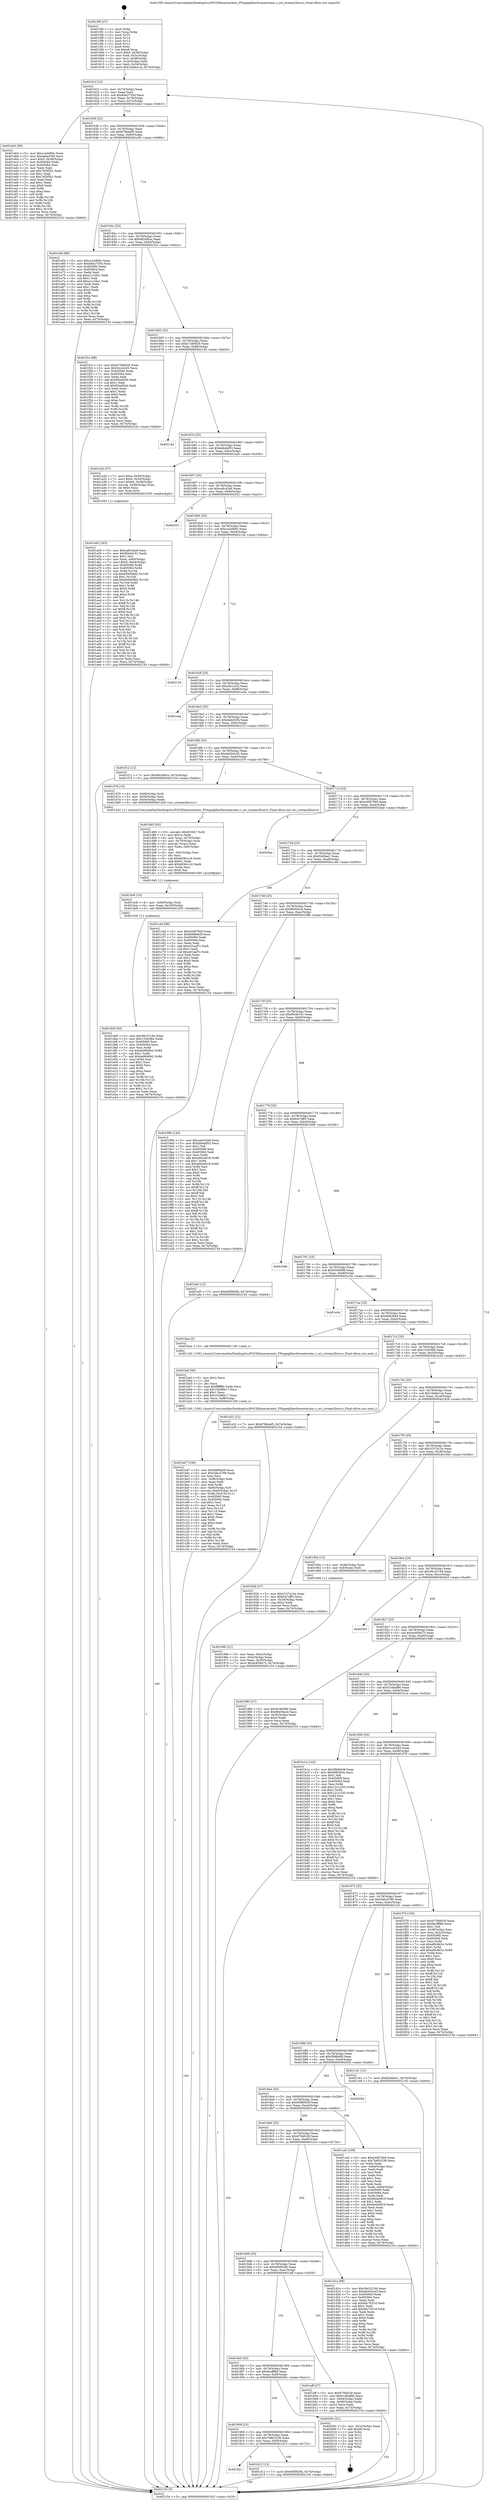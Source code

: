 digraph "0x4015f0" {
  label = "0x4015f0 (/mnt/c/Users/mathe/Desktop/tcc/POCII/binaries/extr_FFmpeglibavformatavienc.c_avi_stream2fourcc_Final-ollvm.out::main(0))"
  labelloc = "t"
  node[shape=record]

  Entry [label="",width=0.3,height=0.3,shape=circle,fillcolor=black,style=filled]
  "0x40161f" [label="{
     0x40161f [23]\l
     | [instrs]\l
     &nbsp;&nbsp;0x40161f \<+3\>: mov -0x74(%rbp),%eax\l
     &nbsp;&nbsp;0x401622 \<+2\>: mov %eax,%ecx\l
     &nbsp;&nbsp;0x401624 \<+6\>: sub $0x84e27550,%ecx\l
     &nbsp;&nbsp;0x40162a \<+3\>: mov %eax,-0x78(%rbp)\l
     &nbsp;&nbsp;0x40162d \<+3\>: mov %ecx,-0x7c(%rbp)\l
     &nbsp;&nbsp;0x401630 \<+6\>: je 0000000000401eb3 \<main+0x8c3\>\l
  }"]
  "0x401eb3" [label="{
     0x401eb3 [95]\l
     | [instrs]\l
     &nbsp;&nbsp;0x401eb3 \<+5\>: mov $0xcca3d69c,%eax\l
     &nbsp;&nbsp;0x401eb8 \<+5\>: mov $0xdada53f4,%ecx\l
     &nbsp;&nbsp;0x401ebd \<+7\>: movl $0x0,-0x38(%rbp)\l
     &nbsp;&nbsp;0x401ec4 \<+7\>: mov 0x405060,%edx\l
     &nbsp;&nbsp;0x401ecb \<+7\>: mov 0x405064,%esi\l
     &nbsp;&nbsp;0x401ed2 \<+2\>: mov %edx,%edi\l
     &nbsp;&nbsp;0x401ed4 \<+6\>: add $0x7ef3f5b1,%edi\l
     &nbsp;&nbsp;0x401eda \<+3\>: sub $0x1,%edi\l
     &nbsp;&nbsp;0x401edd \<+6\>: sub $0x7ef3f5b1,%edi\l
     &nbsp;&nbsp;0x401ee3 \<+3\>: imul %edi,%edx\l
     &nbsp;&nbsp;0x401ee6 \<+3\>: and $0x1,%edx\l
     &nbsp;&nbsp;0x401ee9 \<+3\>: cmp $0x0,%edx\l
     &nbsp;&nbsp;0x401eec \<+4\>: sete %r8b\l
     &nbsp;&nbsp;0x401ef0 \<+3\>: cmp $0xa,%esi\l
     &nbsp;&nbsp;0x401ef3 \<+4\>: setl %r9b\l
     &nbsp;&nbsp;0x401ef7 \<+3\>: mov %r8b,%r10b\l
     &nbsp;&nbsp;0x401efa \<+3\>: and %r9b,%r10b\l
     &nbsp;&nbsp;0x401efd \<+3\>: xor %r9b,%r8b\l
     &nbsp;&nbsp;0x401f00 \<+3\>: or %r8b,%r10b\l
     &nbsp;&nbsp;0x401f03 \<+4\>: test $0x1,%r10b\l
     &nbsp;&nbsp;0x401f07 \<+3\>: cmovne %ecx,%eax\l
     &nbsp;&nbsp;0x401f0a \<+3\>: mov %eax,-0x74(%rbp)\l
     &nbsp;&nbsp;0x401f0d \<+5\>: jmp 0000000000402154 \<main+0xb64\>\l
  }"]
  "0x401636" [label="{
     0x401636 [22]\l
     | [instrs]\l
     &nbsp;&nbsp;0x401636 \<+5\>: jmp 000000000040163b \<main+0x4b\>\l
     &nbsp;&nbsp;0x40163b \<+3\>: mov -0x78(%rbp),%eax\l
     &nbsp;&nbsp;0x40163e \<+5\>: sub $0x878bbef5,%eax\l
     &nbsp;&nbsp;0x401643 \<+3\>: mov %eax,-0x80(%rbp)\l
     &nbsp;&nbsp;0x401646 \<+6\>: je 0000000000401e5b \<main+0x86b\>\l
  }"]
  Exit [label="",width=0.3,height=0.3,shape=circle,fillcolor=black,style=filled,peripheries=2]
  "0x401e5b" [label="{
     0x401e5b [88]\l
     | [instrs]\l
     &nbsp;&nbsp;0x401e5b \<+5\>: mov $0xcca3d69c,%eax\l
     &nbsp;&nbsp;0x401e60 \<+5\>: mov $0x84e27550,%ecx\l
     &nbsp;&nbsp;0x401e65 \<+7\>: mov 0x405060,%edx\l
     &nbsp;&nbsp;0x401e6c \<+7\>: mov 0x405064,%esi\l
     &nbsp;&nbsp;0x401e73 \<+2\>: mov %edx,%edi\l
     &nbsp;&nbsp;0x401e75 \<+6\>: sub $0xa1cc2fa1,%edi\l
     &nbsp;&nbsp;0x401e7b \<+3\>: sub $0x1,%edi\l
     &nbsp;&nbsp;0x401e7e \<+6\>: add $0xa1cc2fa1,%edi\l
     &nbsp;&nbsp;0x401e84 \<+3\>: imul %edi,%edx\l
     &nbsp;&nbsp;0x401e87 \<+3\>: and $0x1,%edx\l
     &nbsp;&nbsp;0x401e8a \<+3\>: cmp $0x0,%edx\l
     &nbsp;&nbsp;0x401e8d \<+4\>: sete %r8b\l
     &nbsp;&nbsp;0x401e91 \<+3\>: cmp $0xa,%esi\l
     &nbsp;&nbsp;0x401e94 \<+4\>: setl %r9b\l
     &nbsp;&nbsp;0x401e98 \<+3\>: mov %r8b,%r10b\l
     &nbsp;&nbsp;0x401e9b \<+3\>: and %r9b,%r10b\l
     &nbsp;&nbsp;0x401e9e \<+3\>: xor %r9b,%r8b\l
     &nbsp;&nbsp;0x401ea1 \<+3\>: or %r8b,%r10b\l
     &nbsp;&nbsp;0x401ea4 \<+4\>: test $0x1,%r10b\l
     &nbsp;&nbsp;0x401ea8 \<+3\>: cmovne %ecx,%eax\l
     &nbsp;&nbsp;0x401eab \<+3\>: mov %eax,-0x74(%rbp)\l
     &nbsp;&nbsp;0x401eae \<+5\>: jmp 0000000000402154 \<main+0xb64\>\l
  }"]
  "0x40164c" [label="{
     0x40164c [25]\l
     | [instrs]\l
     &nbsp;&nbsp;0x40164c \<+5\>: jmp 0000000000401651 \<main+0x61\>\l
     &nbsp;&nbsp;0x401651 \<+3\>: mov -0x78(%rbp),%eax\l
     &nbsp;&nbsp;0x401654 \<+5\>: sub $0x9824f8ca,%eax\l
     &nbsp;&nbsp;0x401659 \<+6\>: mov %eax,-0x84(%rbp)\l
     &nbsp;&nbsp;0x40165f \<+6\>: je 0000000000401f1e \<main+0x92e\>\l
  }"]
  "0x401dd5" [label="{
     0x401dd5 [93]\l
     | [instrs]\l
     &nbsp;&nbsp;0x401dd5 \<+5\>: mov $0x36c32194,%eax\l
     &nbsp;&nbsp;0x401dda \<+5\>: mov $0x1320cf6d,%edx\l
     &nbsp;&nbsp;0x401ddf \<+7\>: mov 0x405060,%esi\l
     &nbsp;&nbsp;0x401de6 \<+7\>: mov 0x405064,%ecx\l
     &nbsp;&nbsp;0x401ded \<+3\>: mov %esi,%r8d\l
     &nbsp;&nbsp;0x401df0 \<+7\>: sub $0xbe9046b2,%r8d\l
     &nbsp;&nbsp;0x401df7 \<+4\>: sub $0x1,%r8d\l
     &nbsp;&nbsp;0x401dfb \<+7\>: add $0xbe9046b2,%r8d\l
     &nbsp;&nbsp;0x401e02 \<+4\>: imul %r8d,%esi\l
     &nbsp;&nbsp;0x401e06 \<+3\>: and $0x1,%esi\l
     &nbsp;&nbsp;0x401e09 \<+3\>: cmp $0x0,%esi\l
     &nbsp;&nbsp;0x401e0c \<+4\>: sete %r9b\l
     &nbsp;&nbsp;0x401e10 \<+3\>: cmp $0xa,%ecx\l
     &nbsp;&nbsp;0x401e13 \<+4\>: setl %r10b\l
     &nbsp;&nbsp;0x401e17 \<+3\>: mov %r9b,%r11b\l
     &nbsp;&nbsp;0x401e1a \<+3\>: and %r10b,%r11b\l
     &nbsp;&nbsp;0x401e1d \<+3\>: xor %r10b,%r9b\l
     &nbsp;&nbsp;0x401e20 \<+3\>: or %r9b,%r11b\l
     &nbsp;&nbsp;0x401e23 \<+4\>: test $0x1,%r11b\l
     &nbsp;&nbsp;0x401e27 \<+3\>: cmovne %edx,%eax\l
     &nbsp;&nbsp;0x401e2a \<+3\>: mov %eax,-0x74(%rbp)\l
     &nbsp;&nbsp;0x401e2d \<+5\>: jmp 0000000000402154 \<main+0xb64\>\l
  }"]
  "0x401f1e" [label="{
     0x401f1e [88]\l
     | [instrs]\l
     &nbsp;&nbsp;0x401f1e \<+5\>: mov $0xb7266629,%eax\l
     &nbsp;&nbsp;0x401f23 \<+5\>: mov $0x5cccb2d3,%ecx\l
     &nbsp;&nbsp;0x401f28 \<+7\>: mov 0x405060,%edx\l
     &nbsp;&nbsp;0x401f2f \<+7\>: mov 0x405064,%esi\l
     &nbsp;&nbsp;0x401f36 \<+2\>: mov %edx,%edi\l
     &nbsp;&nbsp;0x401f38 \<+6\>: add $0x85aaf344,%edi\l
     &nbsp;&nbsp;0x401f3e \<+3\>: sub $0x1,%edi\l
     &nbsp;&nbsp;0x401f41 \<+6\>: sub $0x85aaf344,%edi\l
     &nbsp;&nbsp;0x401f47 \<+3\>: imul %edi,%edx\l
     &nbsp;&nbsp;0x401f4a \<+3\>: and $0x1,%edx\l
     &nbsp;&nbsp;0x401f4d \<+3\>: cmp $0x0,%edx\l
     &nbsp;&nbsp;0x401f50 \<+4\>: sete %r8b\l
     &nbsp;&nbsp;0x401f54 \<+3\>: cmp $0xa,%esi\l
     &nbsp;&nbsp;0x401f57 \<+4\>: setl %r9b\l
     &nbsp;&nbsp;0x401f5b \<+3\>: mov %r8b,%r10b\l
     &nbsp;&nbsp;0x401f5e \<+3\>: and %r9b,%r10b\l
     &nbsp;&nbsp;0x401f61 \<+3\>: xor %r9b,%r8b\l
     &nbsp;&nbsp;0x401f64 \<+3\>: or %r8b,%r10b\l
     &nbsp;&nbsp;0x401f67 \<+4\>: test $0x1,%r10b\l
     &nbsp;&nbsp;0x401f6b \<+3\>: cmovne %ecx,%eax\l
     &nbsp;&nbsp;0x401f6e \<+3\>: mov %eax,-0x74(%rbp)\l
     &nbsp;&nbsp;0x401f71 \<+5\>: jmp 0000000000402154 \<main+0xb64\>\l
  }"]
  "0x401665" [label="{
     0x401665 [25]\l
     | [instrs]\l
     &nbsp;&nbsp;0x401665 \<+5\>: jmp 000000000040166a \<main+0x7a\>\l
     &nbsp;&nbsp;0x40166a \<+3\>: mov -0x78(%rbp),%eax\l
     &nbsp;&nbsp;0x40166d \<+5\>: sub $0xb7266629,%eax\l
     &nbsp;&nbsp;0x401672 \<+6\>: mov %eax,-0x88(%rbp)\l
     &nbsp;&nbsp;0x401678 \<+6\>: je 000000000040214d \<main+0xb5d\>\l
  }"]
  "0x401dc6" [label="{
     0x401dc6 [15]\l
     | [instrs]\l
     &nbsp;&nbsp;0x401dc6 \<+4\>: mov -0x60(%rbp),%rdi\l
     &nbsp;&nbsp;0x401dca \<+6\>: mov %eax,-0x100(%rbp)\l
     &nbsp;&nbsp;0x401dd0 \<+5\>: call 0000000000401030 \<free@plt\>\l
     | [calls]\l
     &nbsp;&nbsp;0x401030 \{1\} (unknown)\l
  }"]
  "0x40214d" [label="{
     0x40214d\l
  }", style=dashed]
  "0x40167e" [label="{
     0x40167e [25]\l
     | [instrs]\l
     &nbsp;&nbsp;0x40167e \<+5\>: jmp 0000000000401683 \<main+0x93\>\l
     &nbsp;&nbsp;0x401683 \<+3\>: mov -0x78(%rbp),%eax\l
     &nbsp;&nbsp;0x401686 \<+5\>: sub $0xbbbdaf53,%eax\l
     &nbsp;&nbsp;0x40168b \<+6\>: mov %eax,-0x8c(%rbp)\l
     &nbsp;&nbsp;0x401691 \<+6\>: je 0000000000401a2b \<main+0x43b\>\l
  }"]
  "0x401d85" [label="{
     0x401d85 [65]\l
     | [instrs]\l
     &nbsp;&nbsp;0x401d85 \<+10\>: movabs $0x4030b7,%rdi\l
     &nbsp;&nbsp;0x401d8f \<+5\>: mov $0x1a,%edx\l
     &nbsp;&nbsp;0x401d94 \<+4\>: mov %rax,-0x70(%rbp)\l
     &nbsp;&nbsp;0x401d98 \<+4\>: mov -0x70(%rbp),%rax\l
     &nbsp;&nbsp;0x401d9c \<+3\>: movsbl (%rax),%eax\l
     &nbsp;&nbsp;0x401d9f \<+6\>: mov %edx,-0xfc(%rbp)\l
     &nbsp;&nbsp;0x401da5 \<+1\>: cltd\l
     &nbsp;&nbsp;0x401da6 \<+6\>: mov -0xfc(%rbp),%esi\l
     &nbsp;&nbsp;0x401dac \<+2\>: idiv %esi\l
     &nbsp;&nbsp;0x401dae \<+6\>: sub $0xb636c1c0,%edx\l
     &nbsp;&nbsp;0x401db4 \<+3\>: add $0x61,%edx\l
     &nbsp;&nbsp;0x401db7 \<+6\>: add $0xb636c1c0,%edx\l
     &nbsp;&nbsp;0x401dbd \<+2\>: mov %edx,%esi\l
     &nbsp;&nbsp;0x401dbf \<+2\>: mov $0x0,%al\l
     &nbsp;&nbsp;0x401dc1 \<+5\>: call 0000000000401040 \<printf@plt\>\l
     | [calls]\l
     &nbsp;&nbsp;0x401040 \{1\} (unknown)\l
  }"]
  "0x401a2b" [label="{
     0x401a2b [37]\l
     | [instrs]\l
     &nbsp;&nbsp;0x401a2b \<+7\>: movl $0xa,-0x50(%rbp)\l
     &nbsp;&nbsp;0x401a32 \<+7\>: movl $0x0,-0x54(%rbp)\l
     &nbsp;&nbsp;0x401a39 \<+7\>: movl $0x64,-0x58(%rbp)\l
     &nbsp;&nbsp;0x401a40 \<+4\>: movslq -0x58(%rbp),%rax\l
     &nbsp;&nbsp;0x401a44 \<+4\>: shl $0x0,%rax\l
     &nbsp;&nbsp;0x401a48 \<+3\>: mov %rax,%rdi\l
     &nbsp;&nbsp;0x401a4b \<+5\>: call 0000000000401050 \<malloc@plt\>\l
     | [calls]\l
     &nbsp;&nbsp;0x401050 \{1\} (unknown)\l
  }"]
  "0x401697" [label="{
     0x401697 [25]\l
     | [instrs]\l
     &nbsp;&nbsp;0x401697 \<+5\>: jmp 000000000040169c \<main+0xac\>\l
     &nbsp;&nbsp;0x40169c \<+3\>: mov -0x78(%rbp),%eax\l
     &nbsp;&nbsp;0x40169f \<+5\>: sub $0xca9c42e6,%eax\l
     &nbsp;&nbsp;0x4016a4 \<+6\>: mov %eax,-0x90(%rbp)\l
     &nbsp;&nbsp;0x4016aa \<+6\>: je 0000000000402021 \<main+0xa31\>\l
  }"]
  "0x401921" [label="{
     0x401921\l
  }", style=dashed]
  "0x402021" [label="{
     0x402021\l
  }", style=dashed]
  "0x4016b0" [label="{
     0x4016b0 [25]\l
     | [instrs]\l
     &nbsp;&nbsp;0x4016b0 \<+5\>: jmp 00000000004016b5 \<main+0xc5\>\l
     &nbsp;&nbsp;0x4016b5 \<+3\>: mov -0x78(%rbp),%eax\l
     &nbsp;&nbsp;0x4016b8 \<+5\>: sub $0xcca3d69c,%eax\l
     &nbsp;&nbsp;0x4016bd \<+6\>: mov %eax,-0x94(%rbp)\l
     &nbsp;&nbsp;0x4016c3 \<+6\>: je 000000000040213a \<main+0xb4a\>\l
  }"]
  "0x401d12" [label="{
     0x401d12 [12]\l
     | [instrs]\l
     &nbsp;&nbsp;0x401d12 \<+7\>: movl $0x6d5f928b,-0x74(%rbp)\l
     &nbsp;&nbsp;0x401d19 \<+5\>: jmp 0000000000402154 \<main+0xb64\>\l
  }"]
  "0x40213a" [label="{
     0x40213a\l
  }", style=dashed]
  "0x4016c9" [label="{
     0x4016c9 [25]\l
     | [instrs]\l
     &nbsp;&nbsp;0x4016c9 \<+5\>: jmp 00000000004016ce \<main+0xde\>\l
     &nbsp;&nbsp;0x4016ce \<+3\>: mov -0x78(%rbp),%eax\l
     &nbsp;&nbsp;0x4016d1 \<+5\>: sub $0xcf41ce32,%eax\l
     &nbsp;&nbsp;0x4016d6 \<+6\>: mov %eax,-0x98(%rbp)\l
     &nbsp;&nbsp;0x4016dc \<+6\>: je 0000000000401e4a \<main+0x85a\>\l
  }"]
  "0x401908" [label="{
     0x401908 [25]\l
     | [instrs]\l
     &nbsp;&nbsp;0x401908 \<+5\>: jmp 000000000040190d \<main+0x31d\>\l
     &nbsp;&nbsp;0x40190d \<+3\>: mov -0x78(%rbp),%eax\l
     &nbsp;&nbsp;0x401910 \<+5\>: sub $0x7b803236,%eax\l
     &nbsp;&nbsp;0x401915 \<+6\>: mov %eax,-0xf4(%rbp)\l
     &nbsp;&nbsp;0x40191b \<+6\>: je 0000000000401d12 \<main+0x722\>\l
  }"]
  "0x401e4a" [label="{
     0x401e4a\l
  }", style=dashed]
  "0x4016e2" [label="{
     0x4016e2 [25]\l
     | [instrs]\l
     &nbsp;&nbsp;0x4016e2 \<+5\>: jmp 00000000004016e7 \<main+0xf7\>\l
     &nbsp;&nbsp;0x4016e7 \<+3\>: mov -0x78(%rbp),%eax\l
     &nbsp;&nbsp;0x4016ea \<+5\>: sub $0xdada53f4,%eax\l
     &nbsp;&nbsp;0x4016ef \<+6\>: mov %eax,-0x9c(%rbp)\l
     &nbsp;&nbsp;0x4016f5 \<+6\>: je 0000000000401f12 \<main+0x922\>\l
  }"]
  "0x40200c" [label="{
     0x40200c [21]\l
     | [instrs]\l
     &nbsp;&nbsp;0x40200c \<+3\>: mov -0x2c(%rbp),%eax\l
     &nbsp;&nbsp;0x40200f \<+7\>: add $0xe8,%rsp\l
     &nbsp;&nbsp;0x402016 \<+1\>: pop %rbx\l
     &nbsp;&nbsp;0x402017 \<+2\>: pop %r12\l
     &nbsp;&nbsp;0x402019 \<+2\>: pop %r13\l
     &nbsp;&nbsp;0x40201b \<+2\>: pop %r14\l
     &nbsp;&nbsp;0x40201d \<+2\>: pop %r15\l
     &nbsp;&nbsp;0x40201f \<+1\>: pop %rbp\l
     &nbsp;&nbsp;0x402020 \<+1\>: ret\l
  }"]
  "0x401f12" [label="{
     0x401f12 [12]\l
     | [instrs]\l
     &nbsp;&nbsp;0x401f12 \<+7\>: movl $0x9824f8ca,-0x74(%rbp)\l
     &nbsp;&nbsp;0x401f19 \<+5\>: jmp 0000000000402154 \<main+0xb64\>\l
  }"]
  "0x4016fb" [label="{
     0x4016fb [25]\l
     | [instrs]\l
     &nbsp;&nbsp;0x4016fb \<+5\>: jmp 0000000000401700 \<main+0x110\>\l
     &nbsp;&nbsp;0x401700 \<+3\>: mov -0x78(%rbp),%eax\l
     &nbsp;&nbsp;0x401703 \<+5\>: sub $0xdd454c45,%eax\l
     &nbsp;&nbsp;0x401708 \<+6\>: mov %eax,-0xa0(%rbp)\l
     &nbsp;&nbsp;0x40170e \<+6\>: je 0000000000401d76 \<main+0x786\>\l
  }"]
  "0x401bd7" [label="{
     0x401bd7 [106]\l
     | [instrs]\l
     &nbsp;&nbsp;0x401bd7 \<+5\>: mov $0x5fb8fa09,%ecx\l
     &nbsp;&nbsp;0x401bdc \<+5\>: mov $0x5ebc4789,%edx\l
     &nbsp;&nbsp;0x401be1 \<+2\>: xor %esi,%esi\l
     &nbsp;&nbsp;0x401be3 \<+6\>: mov -0xf8(%rbp),%edi\l
     &nbsp;&nbsp;0x401be9 \<+3\>: imul %eax,%edi\l
     &nbsp;&nbsp;0x401bec \<+3\>: mov %dil,%r8b\l
     &nbsp;&nbsp;0x401bef \<+4\>: mov -0x60(%rbp),%r9\l
     &nbsp;&nbsp;0x401bf3 \<+4\>: movslq -0x64(%rbp),%r10\l
     &nbsp;&nbsp;0x401bf7 \<+4\>: mov %r8b,(%r9,%r10,1)\l
     &nbsp;&nbsp;0x401bfb \<+7\>: mov 0x405060,%eax\l
     &nbsp;&nbsp;0x401c02 \<+7\>: mov 0x405064,%edi\l
     &nbsp;&nbsp;0x401c09 \<+3\>: sub $0x1,%esi\l
     &nbsp;&nbsp;0x401c0c \<+3\>: mov %eax,%r11d\l
     &nbsp;&nbsp;0x401c0f \<+3\>: add %esi,%r11d\l
     &nbsp;&nbsp;0x401c12 \<+4\>: imul %r11d,%eax\l
     &nbsp;&nbsp;0x401c16 \<+3\>: and $0x1,%eax\l
     &nbsp;&nbsp;0x401c19 \<+3\>: cmp $0x0,%eax\l
     &nbsp;&nbsp;0x401c1c \<+4\>: sete %r8b\l
     &nbsp;&nbsp;0x401c20 \<+3\>: cmp $0xa,%edi\l
     &nbsp;&nbsp;0x401c23 \<+3\>: setl %bl\l
     &nbsp;&nbsp;0x401c26 \<+3\>: mov %r8b,%r14b\l
     &nbsp;&nbsp;0x401c29 \<+3\>: and %bl,%r14b\l
     &nbsp;&nbsp;0x401c2c \<+3\>: xor %bl,%r8b\l
     &nbsp;&nbsp;0x401c2f \<+3\>: or %r8b,%r14b\l
     &nbsp;&nbsp;0x401c32 \<+4\>: test $0x1,%r14b\l
     &nbsp;&nbsp;0x401c36 \<+3\>: cmovne %edx,%ecx\l
     &nbsp;&nbsp;0x401c39 \<+3\>: mov %ecx,-0x74(%rbp)\l
     &nbsp;&nbsp;0x401c3c \<+5\>: jmp 0000000000402154 \<main+0xb64\>\l
  }"]
  "0x401d76" [label="{
     0x401d76 [15]\l
     | [instrs]\l
     &nbsp;&nbsp;0x401d76 \<+4\>: mov -0x60(%rbp),%rdi\l
     &nbsp;&nbsp;0x401d7a \<+3\>: mov -0x50(%rbp),%esi\l
     &nbsp;&nbsp;0x401d7d \<+3\>: mov -0x54(%rbp),%edx\l
     &nbsp;&nbsp;0x401d80 \<+5\>: call 0000000000401420 \<avi_stream2fourcc\>\l
     | [calls]\l
     &nbsp;&nbsp;0x401420 \{1\} (/mnt/c/Users/mathe/Desktop/tcc/POCII/binaries/extr_FFmpeglibavformatavienc.c_avi_stream2fourcc_Final-ollvm.out::avi_stream2fourcc)\l
  }"]
  "0x401714" [label="{
     0x401714 [25]\l
     | [instrs]\l
     &nbsp;&nbsp;0x401714 \<+5\>: jmp 0000000000401719 \<main+0x129\>\l
     &nbsp;&nbsp;0x401719 \<+3\>: mov -0x78(%rbp),%eax\l
     &nbsp;&nbsp;0x40171c \<+5\>: sub $0xe30879e9,%eax\l
     &nbsp;&nbsp;0x401721 \<+6\>: mov %eax,-0xa4(%rbp)\l
     &nbsp;&nbsp;0x401727 \<+6\>: je 00000000004020ae \<main+0xabe\>\l
  }"]
  "0x401baf" [label="{
     0x401baf [40]\l
     | [instrs]\l
     &nbsp;&nbsp;0x401baf \<+5\>: mov $0x2,%ecx\l
     &nbsp;&nbsp;0x401bb4 \<+1\>: cltd\l
     &nbsp;&nbsp;0x401bb5 \<+2\>: idiv %ecx\l
     &nbsp;&nbsp;0x401bb7 \<+6\>: imul $0xfffffffe,%edx,%ecx\l
     &nbsp;&nbsp;0x401bbd \<+6\>: sub $0x16296b17,%ecx\l
     &nbsp;&nbsp;0x401bc3 \<+3\>: add $0x1,%ecx\l
     &nbsp;&nbsp;0x401bc6 \<+6\>: add $0x16296b17,%ecx\l
     &nbsp;&nbsp;0x401bcc \<+6\>: mov %ecx,-0xf8(%rbp)\l
     &nbsp;&nbsp;0x401bd2 \<+5\>: call 0000000000401160 \<next_i\>\l
     | [calls]\l
     &nbsp;&nbsp;0x401160 \{100\} (/mnt/c/Users/mathe/Desktop/tcc/POCII/binaries/extr_FFmpeglibavformatavienc.c_avi_stream2fourcc_Final-ollvm.out::next_i)\l
  }"]
  "0x4020ae" [label="{
     0x4020ae\l
  }", style=dashed]
  "0x40172d" [label="{
     0x40172d [25]\l
     | [instrs]\l
     &nbsp;&nbsp;0x40172d \<+5\>: jmp 0000000000401732 \<main+0x142\>\l
     &nbsp;&nbsp;0x401732 \<+3\>: mov -0x78(%rbp),%eax\l
     &nbsp;&nbsp;0x401735 \<+5\>: sub $0xf246fee1,%eax\l
     &nbsp;&nbsp;0x40173a \<+6\>: mov %eax,-0xa8(%rbp)\l
     &nbsp;&nbsp;0x401740 \<+6\>: je 0000000000401c4d \<main+0x65d\>\l
  }"]
  "0x4018ef" [label="{
     0x4018ef [25]\l
     | [instrs]\l
     &nbsp;&nbsp;0x4018ef \<+5\>: jmp 00000000004018f4 \<main+0x304\>\l
     &nbsp;&nbsp;0x4018f4 \<+3\>: mov -0x78(%rbp),%eax\l
     &nbsp;&nbsp;0x4018f7 \<+5\>: sub $0x6ecfff8d,%eax\l
     &nbsp;&nbsp;0x4018fc \<+6\>: mov %eax,-0xf0(%rbp)\l
     &nbsp;&nbsp;0x401902 \<+6\>: je 000000000040200c \<main+0xa1c\>\l
  }"]
  "0x401c4d" [label="{
     0x401c4d [88]\l
     | [instrs]\l
     &nbsp;&nbsp;0x401c4d \<+5\>: mov $0xe30879e9,%eax\l
     &nbsp;&nbsp;0x401c52 \<+5\>: mov $0x60880b5f,%ecx\l
     &nbsp;&nbsp;0x401c57 \<+7\>: mov 0x405060,%edx\l
     &nbsp;&nbsp;0x401c5e \<+7\>: mov 0x405064,%esi\l
     &nbsp;&nbsp;0x401c65 \<+2\>: mov %edx,%edi\l
     &nbsp;&nbsp;0x401c67 \<+6\>: add $0xe01aaf7c,%edi\l
     &nbsp;&nbsp;0x401c6d \<+3\>: sub $0x1,%edi\l
     &nbsp;&nbsp;0x401c70 \<+6\>: sub $0xe01aaf7c,%edi\l
     &nbsp;&nbsp;0x401c76 \<+3\>: imul %edi,%edx\l
     &nbsp;&nbsp;0x401c79 \<+3\>: and $0x1,%edx\l
     &nbsp;&nbsp;0x401c7c \<+3\>: cmp $0x0,%edx\l
     &nbsp;&nbsp;0x401c7f \<+4\>: sete %r8b\l
     &nbsp;&nbsp;0x401c83 \<+3\>: cmp $0xa,%esi\l
     &nbsp;&nbsp;0x401c86 \<+4\>: setl %r9b\l
     &nbsp;&nbsp;0x401c8a \<+3\>: mov %r8b,%r10b\l
     &nbsp;&nbsp;0x401c8d \<+3\>: and %r9b,%r10b\l
     &nbsp;&nbsp;0x401c90 \<+3\>: xor %r9b,%r8b\l
     &nbsp;&nbsp;0x401c93 \<+3\>: or %r8b,%r10b\l
     &nbsp;&nbsp;0x401c96 \<+4\>: test $0x1,%r10b\l
     &nbsp;&nbsp;0x401c9a \<+3\>: cmovne %ecx,%eax\l
     &nbsp;&nbsp;0x401c9d \<+3\>: mov %eax,-0x74(%rbp)\l
     &nbsp;&nbsp;0x401ca0 \<+5\>: jmp 0000000000402154 \<main+0xb64\>\l
  }"]
  "0x401746" [label="{
     0x401746 [25]\l
     | [instrs]\l
     &nbsp;&nbsp;0x401746 \<+5\>: jmp 000000000040174b \<main+0x15b\>\l
     &nbsp;&nbsp;0x40174b \<+3\>: mov -0x78(%rbp),%eax\l
     &nbsp;&nbsp;0x40174e \<+5\>: sub $0xf8450ecd,%eax\l
     &nbsp;&nbsp;0x401753 \<+6\>: mov %eax,-0xac(%rbp)\l
     &nbsp;&nbsp;0x401759 \<+6\>: je 000000000040199b \<main+0x3ab\>\l
  }"]
  "0x401aff" [label="{
     0x401aff [27]\l
     | [instrs]\l
     &nbsp;&nbsp;0x401aff \<+5\>: mov $0x6794fc29,%eax\l
     &nbsp;&nbsp;0x401b04 \<+5\>: mov $0x516baf66,%ecx\l
     &nbsp;&nbsp;0x401b09 \<+3\>: mov -0x64(%rbp),%edx\l
     &nbsp;&nbsp;0x401b0c \<+3\>: cmp -0x58(%rbp),%edx\l
     &nbsp;&nbsp;0x401b0f \<+3\>: cmovl %ecx,%eax\l
     &nbsp;&nbsp;0x401b12 \<+3\>: mov %eax,-0x74(%rbp)\l
     &nbsp;&nbsp;0x401b15 \<+5\>: jmp 0000000000402154 \<main+0xb64\>\l
  }"]
  "0x40199b" [label="{
     0x40199b [144]\l
     | [instrs]\l
     &nbsp;&nbsp;0x40199b \<+5\>: mov $0xca9c42e6,%eax\l
     &nbsp;&nbsp;0x4019a0 \<+5\>: mov $0xbbbdaf53,%ecx\l
     &nbsp;&nbsp;0x4019a5 \<+2\>: mov $0x1,%dl\l
     &nbsp;&nbsp;0x4019a7 \<+7\>: mov 0x405060,%esi\l
     &nbsp;&nbsp;0x4019ae \<+7\>: mov 0x405064,%edi\l
     &nbsp;&nbsp;0x4019b5 \<+3\>: mov %esi,%r8d\l
     &nbsp;&nbsp;0x4019b8 \<+7\>: add $0xa6b3e818,%r8d\l
     &nbsp;&nbsp;0x4019bf \<+4\>: sub $0x1,%r8d\l
     &nbsp;&nbsp;0x4019c3 \<+7\>: sub $0xa6b3e818,%r8d\l
     &nbsp;&nbsp;0x4019ca \<+4\>: imul %r8d,%esi\l
     &nbsp;&nbsp;0x4019ce \<+3\>: and $0x1,%esi\l
     &nbsp;&nbsp;0x4019d1 \<+3\>: cmp $0x0,%esi\l
     &nbsp;&nbsp;0x4019d4 \<+4\>: sete %r9b\l
     &nbsp;&nbsp;0x4019d8 \<+3\>: cmp $0xa,%edi\l
     &nbsp;&nbsp;0x4019db \<+4\>: setl %r10b\l
     &nbsp;&nbsp;0x4019df \<+3\>: mov %r9b,%r11b\l
     &nbsp;&nbsp;0x4019e2 \<+4\>: xor $0xff,%r11b\l
     &nbsp;&nbsp;0x4019e6 \<+3\>: mov %r10b,%bl\l
     &nbsp;&nbsp;0x4019e9 \<+3\>: xor $0xff,%bl\l
     &nbsp;&nbsp;0x4019ec \<+3\>: xor $0x1,%dl\l
     &nbsp;&nbsp;0x4019ef \<+3\>: mov %r11b,%r14b\l
     &nbsp;&nbsp;0x4019f2 \<+4\>: and $0xff,%r14b\l
     &nbsp;&nbsp;0x4019f6 \<+3\>: and %dl,%r9b\l
     &nbsp;&nbsp;0x4019f9 \<+3\>: mov %bl,%r15b\l
     &nbsp;&nbsp;0x4019fc \<+4\>: and $0xff,%r15b\l
     &nbsp;&nbsp;0x401a00 \<+3\>: and %dl,%r10b\l
     &nbsp;&nbsp;0x401a03 \<+3\>: or %r9b,%r14b\l
     &nbsp;&nbsp;0x401a06 \<+3\>: or %r10b,%r15b\l
     &nbsp;&nbsp;0x401a09 \<+3\>: xor %r15b,%r14b\l
     &nbsp;&nbsp;0x401a0c \<+3\>: or %bl,%r11b\l
     &nbsp;&nbsp;0x401a0f \<+4\>: xor $0xff,%r11b\l
     &nbsp;&nbsp;0x401a13 \<+3\>: or $0x1,%dl\l
     &nbsp;&nbsp;0x401a16 \<+3\>: and %dl,%r11b\l
     &nbsp;&nbsp;0x401a19 \<+3\>: or %r11b,%r14b\l
     &nbsp;&nbsp;0x401a1c \<+4\>: test $0x1,%r14b\l
     &nbsp;&nbsp;0x401a20 \<+3\>: cmovne %ecx,%eax\l
     &nbsp;&nbsp;0x401a23 \<+3\>: mov %eax,-0x74(%rbp)\l
     &nbsp;&nbsp;0x401a26 \<+5\>: jmp 0000000000402154 \<main+0xb64\>\l
  }"]
  "0x40175f" [label="{
     0x40175f [25]\l
     | [instrs]\l
     &nbsp;&nbsp;0x40175f \<+5\>: jmp 0000000000401764 \<main+0x174\>\l
     &nbsp;&nbsp;0x401764 \<+3\>: mov -0x78(%rbp),%eax\l
     &nbsp;&nbsp;0x401767 \<+5\>: sub $0xf9446191,%eax\l
     &nbsp;&nbsp;0x40176c \<+6\>: mov %eax,-0xb0(%rbp)\l
     &nbsp;&nbsp;0x401772 \<+6\>: je 0000000000401af3 \<main+0x503\>\l
  }"]
  "0x4018d6" [label="{
     0x4018d6 [25]\l
     | [instrs]\l
     &nbsp;&nbsp;0x4018d6 \<+5\>: jmp 00000000004018db \<main+0x2eb\>\l
     &nbsp;&nbsp;0x4018db \<+3\>: mov -0x78(%rbp),%eax\l
     &nbsp;&nbsp;0x4018de \<+5\>: sub $0x6d5f928b,%eax\l
     &nbsp;&nbsp;0x4018e3 \<+6\>: mov %eax,-0xec(%rbp)\l
     &nbsp;&nbsp;0x4018e9 \<+6\>: je 0000000000401aff \<main+0x50f\>\l
  }"]
  "0x401af3" [label="{
     0x401af3 [12]\l
     | [instrs]\l
     &nbsp;&nbsp;0x401af3 \<+7\>: movl $0x6d5f928b,-0x74(%rbp)\l
     &nbsp;&nbsp;0x401afa \<+5\>: jmp 0000000000402154 \<main+0xb64\>\l
  }"]
  "0x401778" [label="{
     0x401778 [25]\l
     | [instrs]\l
     &nbsp;&nbsp;0x401778 \<+5\>: jmp 000000000040177d \<main+0x18d\>\l
     &nbsp;&nbsp;0x40177d \<+3\>: mov -0x78(%rbp),%eax\l
     &nbsp;&nbsp;0x401780 \<+5\>: sub $0xfcb7dff3,%eax\l
     &nbsp;&nbsp;0x401785 \<+6\>: mov %eax,-0xb4(%rbp)\l
     &nbsp;&nbsp;0x40178b \<+6\>: je 0000000000401946 \<main+0x356\>\l
  }"]
  "0x401d1e" [label="{
     0x401d1e [88]\l
     | [instrs]\l
     &nbsp;&nbsp;0x401d1e \<+5\>: mov $0x36c32194,%eax\l
     &nbsp;&nbsp;0x401d23 \<+5\>: mov $0xdd454c45,%ecx\l
     &nbsp;&nbsp;0x401d28 \<+7\>: mov 0x405060,%edx\l
     &nbsp;&nbsp;0x401d2f \<+7\>: mov 0x405064,%esi\l
     &nbsp;&nbsp;0x401d36 \<+2\>: mov %edx,%edi\l
     &nbsp;&nbsp;0x401d38 \<+6\>: sub $0x6dc76318,%edi\l
     &nbsp;&nbsp;0x401d3e \<+3\>: sub $0x1,%edi\l
     &nbsp;&nbsp;0x401d41 \<+6\>: add $0x6dc76318,%edi\l
     &nbsp;&nbsp;0x401d47 \<+3\>: imul %edi,%edx\l
     &nbsp;&nbsp;0x401d4a \<+3\>: and $0x1,%edx\l
     &nbsp;&nbsp;0x401d4d \<+3\>: cmp $0x0,%edx\l
     &nbsp;&nbsp;0x401d50 \<+4\>: sete %r8b\l
     &nbsp;&nbsp;0x401d54 \<+3\>: cmp $0xa,%esi\l
     &nbsp;&nbsp;0x401d57 \<+4\>: setl %r9b\l
     &nbsp;&nbsp;0x401d5b \<+3\>: mov %r8b,%r10b\l
     &nbsp;&nbsp;0x401d5e \<+3\>: and %r9b,%r10b\l
     &nbsp;&nbsp;0x401d61 \<+3\>: xor %r9b,%r8b\l
     &nbsp;&nbsp;0x401d64 \<+3\>: or %r8b,%r10b\l
     &nbsp;&nbsp;0x401d67 \<+4\>: test $0x1,%r10b\l
     &nbsp;&nbsp;0x401d6b \<+3\>: cmovne %ecx,%eax\l
     &nbsp;&nbsp;0x401d6e \<+3\>: mov %eax,-0x74(%rbp)\l
     &nbsp;&nbsp;0x401d71 \<+5\>: jmp 0000000000402154 \<main+0xb64\>\l
  }"]
  "0x401946" [label="{
     0x401946\l
  }", style=dashed]
  "0x401791" [label="{
     0x401791 [25]\l
     | [instrs]\l
     &nbsp;&nbsp;0x401791 \<+5\>: jmp 0000000000401796 \<main+0x1a6\>\l
     &nbsp;&nbsp;0x401796 \<+3\>: mov -0x78(%rbp),%eax\l
     &nbsp;&nbsp;0x401799 \<+5\>: sub $0x9340098,%eax\l
     &nbsp;&nbsp;0x40179e \<+6\>: mov %eax,-0xb8(%rbp)\l
     &nbsp;&nbsp;0x4017a4 \<+6\>: je 0000000000401e3e \<main+0x84e\>\l
  }"]
  "0x4018bd" [label="{
     0x4018bd [25]\l
     | [instrs]\l
     &nbsp;&nbsp;0x4018bd \<+5\>: jmp 00000000004018c2 \<main+0x2d2\>\l
     &nbsp;&nbsp;0x4018c2 \<+3\>: mov -0x78(%rbp),%eax\l
     &nbsp;&nbsp;0x4018c5 \<+5\>: sub $0x6794fc29,%eax\l
     &nbsp;&nbsp;0x4018ca \<+6\>: mov %eax,-0xe8(%rbp)\l
     &nbsp;&nbsp;0x4018d0 \<+6\>: je 0000000000401d1e \<main+0x72e\>\l
  }"]
  "0x401e3e" [label="{
     0x401e3e\l
  }", style=dashed]
  "0x4017aa" [label="{
     0x4017aa [25]\l
     | [instrs]\l
     &nbsp;&nbsp;0x4017aa \<+5\>: jmp 00000000004017af \<main+0x1bf\>\l
     &nbsp;&nbsp;0x4017af \<+3\>: mov -0x78(%rbp),%eax\l
     &nbsp;&nbsp;0x4017b2 \<+5\>: sub $0x9d83644,%eax\l
     &nbsp;&nbsp;0x4017b7 \<+6\>: mov %eax,-0xbc(%rbp)\l
     &nbsp;&nbsp;0x4017bd \<+6\>: je 0000000000401baa \<main+0x5ba\>\l
  }"]
  "0x401ca5" [label="{
     0x401ca5 [109]\l
     | [instrs]\l
     &nbsp;&nbsp;0x401ca5 \<+5\>: mov $0xe30879e9,%eax\l
     &nbsp;&nbsp;0x401caa \<+5\>: mov $0x7b803236,%ecx\l
     &nbsp;&nbsp;0x401caf \<+2\>: xor %edx,%edx\l
     &nbsp;&nbsp;0x401cb1 \<+3\>: mov -0x64(%rbp),%esi\l
     &nbsp;&nbsp;0x401cb4 \<+2\>: mov %edx,%edi\l
     &nbsp;&nbsp;0x401cb6 \<+2\>: sub %esi,%edi\l
     &nbsp;&nbsp;0x401cb8 \<+2\>: mov %edx,%esi\l
     &nbsp;&nbsp;0x401cba \<+3\>: sub $0x1,%esi\l
     &nbsp;&nbsp;0x401cbd \<+2\>: add %esi,%edi\l
     &nbsp;&nbsp;0x401cbf \<+2\>: sub %edi,%edx\l
     &nbsp;&nbsp;0x401cc1 \<+3\>: mov %edx,-0x64(%rbp)\l
     &nbsp;&nbsp;0x401cc4 \<+7\>: mov 0x405060,%edx\l
     &nbsp;&nbsp;0x401ccb \<+7\>: mov 0x405064,%esi\l
     &nbsp;&nbsp;0x401cd2 \<+2\>: mov %edx,%edi\l
     &nbsp;&nbsp;0x401cd4 \<+6\>: add $0x9e0a0819,%edi\l
     &nbsp;&nbsp;0x401cda \<+3\>: sub $0x1,%edi\l
     &nbsp;&nbsp;0x401cdd \<+6\>: sub $0x9e0a0819,%edi\l
     &nbsp;&nbsp;0x401ce3 \<+3\>: imul %edi,%edx\l
     &nbsp;&nbsp;0x401ce6 \<+3\>: and $0x1,%edx\l
     &nbsp;&nbsp;0x401ce9 \<+3\>: cmp $0x0,%edx\l
     &nbsp;&nbsp;0x401cec \<+4\>: sete %r8b\l
     &nbsp;&nbsp;0x401cf0 \<+3\>: cmp $0xa,%esi\l
     &nbsp;&nbsp;0x401cf3 \<+4\>: setl %r9b\l
     &nbsp;&nbsp;0x401cf7 \<+3\>: mov %r8b,%r10b\l
     &nbsp;&nbsp;0x401cfa \<+3\>: and %r9b,%r10b\l
     &nbsp;&nbsp;0x401cfd \<+3\>: xor %r9b,%r8b\l
     &nbsp;&nbsp;0x401d00 \<+3\>: or %r8b,%r10b\l
     &nbsp;&nbsp;0x401d03 \<+4\>: test $0x1,%r10b\l
     &nbsp;&nbsp;0x401d07 \<+3\>: cmovne %ecx,%eax\l
     &nbsp;&nbsp;0x401d0a \<+3\>: mov %eax,-0x74(%rbp)\l
     &nbsp;&nbsp;0x401d0d \<+5\>: jmp 0000000000402154 \<main+0xb64\>\l
  }"]
  "0x401baa" [label="{
     0x401baa [5]\l
     | [instrs]\l
     &nbsp;&nbsp;0x401baa \<+5\>: call 0000000000401160 \<next_i\>\l
     | [calls]\l
     &nbsp;&nbsp;0x401160 \{100\} (/mnt/c/Users/mathe/Desktop/tcc/POCII/binaries/extr_FFmpeglibavformatavienc.c_avi_stream2fourcc_Final-ollvm.out::next_i)\l
  }"]
  "0x4017c3" [label="{
     0x4017c3 [25]\l
     | [instrs]\l
     &nbsp;&nbsp;0x4017c3 \<+5\>: jmp 00000000004017c8 \<main+0x1d8\>\l
     &nbsp;&nbsp;0x4017c8 \<+3\>: mov -0x78(%rbp),%eax\l
     &nbsp;&nbsp;0x4017cb \<+5\>: sub $0x1320cf6d,%eax\l
     &nbsp;&nbsp;0x4017d0 \<+6\>: mov %eax,-0xc0(%rbp)\l
     &nbsp;&nbsp;0x4017d6 \<+6\>: je 0000000000401e32 \<main+0x842\>\l
  }"]
  "0x4018a4" [label="{
     0x4018a4 [25]\l
     | [instrs]\l
     &nbsp;&nbsp;0x4018a4 \<+5\>: jmp 00000000004018a9 \<main+0x2b9\>\l
     &nbsp;&nbsp;0x4018a9 \<+3\>: mov -0x78(%rbp),%eax\l
     &nbsp;&nbsp;0x4018ac \<+5\>: sub $0x60880b5f,%eax\l
     &nbsp;&nbsp;0x4018b1 \<+6\>: mov %eax,-0xe4(%rbp)\l
     &nbsp;&nbsp;0x4018b7 \<+6\>: je 0000000000401ca5 \<main+0x6b5\>\l
  }"]
  "0x401e32" [label="{
     0x401e32 [12]\l
     | [instrs]\l
     &nbsp;&nbsp;0x401e32 \<+7\>: movl $0x878bbef5,-0x74(%rbp)\l
     &nbsp;&nbsp;0x401e39 \<+5\>: jmp 0000000000402154 \<main+0xb64\>\l
  }"]
  "0x4017dc" [label="{
     0x4017dc [25]\l
     | [instrs]\l
     &nbsp;&nbsp;0x4017dc \<+5\>: jmp 00000000004017e1 \<main+0x1f1\>\l
     &nbsp;&nbsp;0x4017e1 \<+3\>: mov -0x78(%rbp),%eax\l
     &nbsp;&nbsp;0x4017e4 \<+5\>: sub $0x1bdde1c4,%eax\l
     &nbsp;&nbsp;0x4017e9 \<+6\>: mov %eax,-0xc4(%rbp)\l
     &nbsp;&nbsp;0x4017ef \<+6\>: je 000000000040192b \<main+0x33b\>\l
  }"]
  "0x40205d" [label="{
     0x40205d\l
  }", style=dashed]
  "0x40192b" [label="{
     0x40192b [27]\l
     | [instrs]\l
     &nbsp;&nbsp;0x40192b \<+5\>: mov $0x3157a13e,%eax\l
     &nbsp;&nbsp;0x401930 \<+5\>: mov $0xfcb7dff3,%ecx\l
     &nbsp;&nbsp;0x401935 \<+3\>: mov -0x34(%rbp),%edx\l
     &nbsp;&nbsp;0x401938 \<+3\>: cmp $0x2,%edx\l
     &nbsp;&nbsp;0x40193b \<+3\>: cmovne %ecx,%eax\l
     &nbsp;&nbsp;0x40193e \<+3\>: mov %eax,-0x74(%rbp)\l
     &nbsp;&nbsp;0x401941 \<+5\>: jmp 0000000000402154 \<main+0xb64\>\l
  }"]
  "0x4017f5" [label="{
     0x4017f5 [25]\l
     | [instrs]\l
     &nbsp;&nbsp;0x4017f5 \<+5\>: jmp 00000000004017fa \<main+0x20a\>\l
     &nbsp;&nbsp;0x4017fa \<+3\>: mov -0x78(%rbp),%eax\l
     &nbsp;&nbsp;0x4017fd \<+5\>: sub $0x3157a13e,%eax\l
     &nbsp;&nbsp;0x401802 \<+6\>: mov %eax,-0xc8(%rbp)\l
     &nbsp;&nbsp;0x401808 \<+6\>: je 000000000040195e \<main+0x36e\>\l
  }"]
  "0x402154" [label="{
     0x402154 [5]\l
     | [instrs]\l
     &nbsp;&nbsp;0x402154 \<+5\>: jmp 000000000040161f \<main+0x2f\>\l
  }"]
  "0x4015f0" [label="{
     0x4015f0 [47]\l
     | [instrs]\l
     &nbsp;&nbsp;0x4015f0 \<+1\>: push %rbp\l
     &nbsp;&nbsp;0x4015f1 \<+3\>: mov %rsp,%rbp\l
     &nbsp;&nbsp;0x4015f4 \<+2\>: push %r15\l
     &nbsp;&nbsp;0x4015f6 \<+2\>: push %r14\l
     &nbsp;&nbsp;0x4015f8 \<+2\>: push %r13\l
     &nbsp;&nbsp;0x4015fa \<+2\>: push %r12\l
     &nbsp;&nbsp;0x4015fc \<+1\>: push %rbx\l
     &nbsp;&nbsp;0x4015fd \<+7\>: sub $0xe8,%rsp\l
     &nbsp;&nbsp;0x401604 \<+7\>: movl $0x0,-0x38(%rbp)\l
     &nbsp;&nbsp;0x40160b \<+3\>: mov %edi,-0x3c(%rbp)\l
     &nbsp;&nbsp;0x40160e \<+4\>: mov %rsi,-0x48(%rbp)\l
     &nbsp;&nbsp;0x401612 \<+3\>: mov -0x3c(%rbp),%edi\l
     &nbsp;&nbsp;0x401615 \<+3\>: mov %edi,-0x34(%rbp)\l
     &nbsp;&nbsp;0x401618 \<+7\>: movl $0x1bdde1c4,-0x74(%rbp)\l
  }"]
  "0x40188b" [label="{
     0x40188b [25]\l
     | [instrs]\l
     &nbsp;&nbsp;0x40188b \<+5\>: jmp 0000000000401890 \<main+0x2a0\>\l
     &nbsp;&nbsp;0x401890 \<+3\>: mov -0x78(%rbp),%eax\l
     &nbsp;&nbsp;0x401893 \<+5\>: sub $0x5fb8fa09,%eax\l
     &nbsp;&nbsp;0x401898 \<+6\>: mov %eax,-0xe0(%rbp)\l
     &nbsp;&nbsp;0x40189e \<+6\>: je 000000000040205d \<main+0xa6d\>\l
  }"]
  "0x40195e" [label="{
     0x40195e [13]\l
     | [instrs]\l
     &nbsp;&nbsp;0x40195e \<+4\>: mov -0x48(%rbp),%rax\l
     &nbsp;&nbsp;0x401962 \<+4\>: mov 0x8(%rax),%rdi\l
     &nbsp;&nbsp;0x401966 \<+5\>: call 0000000000401060 \<atoi@plt\>\l
     | [calls]\l
     &nbsp;&nbsp;0x401060 \{1\} (unknown)\l
  }"]
  "0x40180e" [label="{
     0x40180e [25]\l
     | [instrs]\l
     &nbsp;&nbsp;0x40180e \<+5\>: jmp 0000000000401813 \<main+0x223\>\l
     &nbsp;&nbsp;0x401813 \<+3\>: mov -0x78(%rbp),%eax\l
     &nbsp;&nbsp;0x401816 \<+5\>: sub $0x36c32194,%eax\l
     &nbsp;&nbsp;0x40181b \<+6\>: mov %eax,-0xcc(%rbp)\l
     &nbsp;&nbsp;0x401821 \<+6\>: je 00000000004020cf \<main+0xadf\>\l
  }"]
  "0x40196b" [label="{
     0x40196b [21]\l
     | [instrs]\l
     &nbsp;&nbsp;0x40196b \<+3\>: mov %eax,-0x4c(%rbp)\l
     &nbsp;&nbsp;0x40196e \<+3\>: mov -0x4c(%rbp),%eax\l
     &nbsp;&nbsp;0x401971 \<+3\>: mov %eax,-0x30(%rbp)\l
     &nbsp;&nbsp;0x401974 \<+7\>: movl $0x4c859a75,-0x74(%rbp)\l
     &nbsp;&nbsp;0x40197b \<+5\>: jmp 0000000000402154 \<main+0xb64\>\l
  }"]
  "0x401c41" [label="{
     0x401c41 [12]\l
     | [instrs]\l
     &nbsp;&nbsp;0x401c41 \<+7\>: movl $0xf246fee1,-0x74(%rbp)\l
     &nbsp;&nbsp;0x401c48 \<+5\>: jmp 0000000000402154 \<main+0xb64\>\l
  }"]
  "0x4020cf" [label="{
     0x4020cf\l
  }", style=dashed]
  "0x401827" [label="{
     0x401827 [25]\l
     | [instrs]\l
     &nbsp;&nbsp;0x401827 \<+5\>: jmp 000000000040182c \<main+0x23c\>\l
     &nbsp;&nbsp;0x40182c \<+3\>: mov -0x78(%rbp),%eax\l
     &nbsp;&nbsp;0x40182f \<+5\>: sub $0x4c859a75,%eax\l
     &nbsp;&nbsp;0x401834 \<+6\>: mov %eax,-0xd0(%rbp)\l
     &nbsp;&nbsp;0x40183a \<+6\>: je 0000000000401980 \<main+0x390\>\l
  }"]
  "0x401872" [label="{
     0x401872 [25]\l
     | [instrs]\l
     &nbsp;&nbsp;0x401872 \<+5\>: jmp 0000000000401877 \<main+0x287\>\l
     &nbsp;&nbsp;0x401877 \<+3\>: mov -0x78(%rbp),%eax\l
     &nbsp;&nbsp;0x40187a \<+5\>: sub $0x5ebc4789,%eax\l
     &nbsp;&nbsp;0x40187f \<+6\>: mov %eax,-0xdc(%rbp)\l
     &nbsp;&nbsp;0x401885 \<+6\>: je 0000000000401c41 \<main+0x651\>\l
  }"]
  "0x401980" [label="{
     0x401980 [27]\l
     | [instrs]\l
     &nbsp;&nbsp;0x401980 \<+5\>: mov $0x9340098,%eax\l
     &nbsp;&nbsp;0x401985 \<+5\>: mov $0xf8450ecd,%ecx\l
     &nbsp;&nbsp;0x40198a \<+3\>: mov -0x30(%rbp),%edx\l
     &nbsp;&nbsp;0x40198d \<+3\>: cmp $0x0,%edx\l
     &nbsp;&nbsp;0x401990 \<+3\>: cmove %ecx,%eax\l
     &nbsp;&nbsp;0x401993 \<+3\>: mov %eax,-0x74(%rbp)\l
     &nbsp;&nbsp;0x401996 \<+5\>: jmp 0000000000402154 \<main+0xb64\>\l
  }"]
  "0x401840" [label="{
     0x401840 [25]\l
     | [instrs]\l
     &nbsp;&nbsp;0x401840 \<+5\>: jmp 0000000000401845 \<main+0x255\>\l
     &nbsp;&nbsp;0x401845 \<+3\>: mov -0x78(%rbp),%eax\l
     &nbsp;&nbsp;0x401848 \<+5\>: sub $0x516baf66,%eax\l
     &nbsp;&nbsp;0x40184d \<+6\>: mov %eax,-0xd4(%rbp)\l
     &nbsp;&nbsp;0x401853 \<+6\>: je 0000000000401b1a \<main+0x52a\>\l
  }"]
  "0x401a50" [label="{
     0x401a50 [163]\l
     | [instrs]\l
     &nbsp;&nbsp;0x401a50 \<+5\>: mov $0xca9c42e6,%ecx\l
     &nbsp;&nbsp;0x401a55 \<+5\>: mov $0xf9446191,%edx\l
     &nbsp;&nbsp;0x401a5a \<+3\>: mov $0x1,%sil\l
     &nbsp;&nbsp;0x401a5d \<+4\>: mov %rax,-0x60(%rbp)\l
     &nbsp;&nbsp;0x401a61 \<+7\>: movl $0x0,-0x64(%rbp)\l
     &nbsp;&nbsp;0x401a68 \<+8\>: mov 0x405060,%r8d\l
     &nbsp;&nbsp;0x401a70 \<+8\>: mov 0x405064,%r9d\l
     &nbsp;&nbsp;0x401a78 \<+3\>: mov %r8d,%r10d\l
     &nbsp;&nbsp;0x401a7b \<+7\>: sub $0xb56d58d2,%r10d\l
     &nbsp;&nbsp;0x401a82 \<+4\>: sub $0x1,%r10d\l
     &nbsp;&nbsp;0x401a86 \<+7\>: add $0xb56d58d2,%r10d\l
     &nbsp;&nbsp;0x401a8d \<+4\>: imul %r10d,%r8d\l
     &nbsp;&nbsp;0x401a91 \<+4\>: and $0x1,%r8d\l
     &nbsp;&nbsp;0x401a95 \<+4\>: cmp $0x0,%r8d\l
     &nbsp;&nbsp;0x401a99 \<+4\>: sete %r11b\l
     &nbsp;&nbsp;0x401a9d \<+4\>: cmp $0xa,%r9d\l
     &nbsp;&nbsp;0x401aa1 \<+3\>: setl %bl\l
     &nbsp;&nbsp;0x401aa4 \<+3\>: mov %r11b,%r14b\l
     &nbsp;&nbsp;0x401aa7 \<+4\>: xor $0xff,%r14b\l
     &nbsp;&nbsp;0x401aab \<+3\>: mov %bl,%r15b\l
     &nbsp;&nbsp;0x401aae \<+4\>: xor $0xff,%r15b\l
     &nbsp;&nbsp;0x401ab2 \<+4\>: xor $0x0,%sil\l
     &nbsp;&nbsp;0x401ab6 \<+3\>: mov %r14b,%r12b\l
     &nbsp;&nbsp;0x401ab9 \<+4\>: and $0x0,%r12b\l
     &nbsp;&nbsp;0x401abd \<+3\>: and %sil,%r11b\l
     &nbsp;&nbsp;0x401ac0 \<+3\>: mov %r15b,%r13b\l
     &nbsp;&nbsp;0x401ac3 \<+4\>: and $0x0,%r13b\l
     &nbsp;&nbsp;0x401ac7 \<+3\>: and %sil,%bl\l
     &nbsp;&nbsp;0x401aca \<+3\>: or %r11b,%r12b\l
     &nbsp;&nbsp;0x401acd \<+3\>: or %bl,%r13b\l
     &nbsp;&nbsp;0x401ad0 \<+3\>: xor %r13b,%r12b\l
     &nbsp;&nbsp;0x401ad3 \<+3\>: or %r15b,%r14b\l
     &nbsp;&nbsp;0x401ad6 \<+4\>: xor $0xff,%r14b\l
     &nbsp;&nbsp;0x401ada \<+4\>: or $0x0,%sil\l
     &nbsp;&nbsp;0x401ade \<+3\>: and %sil,%r14b\l
     &nbsp;&nbsp;0x401ae1 \<+3\>: or %r14b,%r12b\l
     &nbsp;&nbsp;0x401ae4 \<+4\>: test $0x1,%r12b\l
     &nbsp;&nbsp;0x401ae8 \<+3\>: cmovne %edx,%ecx\l
     &nbsp;&nbsp;0x401aeb \<+3\>: mov %ecx,-0x74(%rbp)\l
     &nbsp;&nbsp;0x401aee \<+5\>: jmp 0000000000402154 \<main+0xb64\>\l
  }"]
  "0x401f76" [label="{
     0x401f76 [150]\l
     | [instrs]\l
     &nbsp;&nbsp;0x401f76 \<+5\>: mov $0xb7266629,%eax\l
     &nbsp;&nbsp;0x401f7b \<+5\>: mov $0x6ecfff8d,%ecx\l
     &nbsp;&nbsp;0x401f80 \<+2\>: mov $0x1,%dl\l
     &nbsp;&nbsp;0x401f82 \<+3\>: mov -0x38(%rbp),%esi\l
     &nbsp;&nbsp;0x401f85 \<+3\>: mov %esi,-0x2c(%rbp)\l
     &nbsp;&nbsp;0x401f88 \<+7\>: mov 0x405060,%esi\l
     &nbsp;&nbsp;0x401f8f \<+7\>: mov 0x405064,%edi\l
     &nbsp;&nbsp;0x401f96 \<+3\>: mov %esi,%r8d\l
     &nbsp;&nbsp;0x401f99 \<+7\>: sub $0xaf0c9d1e,%r8d\l
     &nbsp;&nbsp;0x401fa0 \<+4\>: sub $0x1,%r8d\l
     &nbsp;&nbsp;0x401fa4 \<+7\>: add $0xaf0c9d1e,%r8d\l
     &nbsp;&nbsp;0x401fab \<+4\>: imul %r8d,%esi\l
     &nbsp;&nbsp;0x401faf \<+3\>: and $0x1,%esi\l
     &nbsp;&nbsp;0x401fb2 \<+3\>: cmp $0x0,%esi\l
     &nbsp;&nbsp;0x401fb5 \<+4\>: sete %r9b\l
     &nbsp;&nbsp;0x401fb9 \<+3\>: cmp $0xa,%edi\l
     &nbsp;&nbsp;0x401fbc \<+4\>: setl %r10b\l
     &nbsp;&nbsp;0x401fc0 \<+3\>: mov %r9b,%r11b\l
     &nbsp;&nbsp;0x401fc3 \<+4\>: xor $0xff,%r11b\l
     &nbsp;&nbsp;0x401fc7 \<+3\>: mov %r10b,%bl\l
     &nbsp;&nbsp;0x401fca \<+3\>: xor $0xff,%bl\l
     &nbsp;&nbsp;0x401fcd \<+3\>: xor $0x1,%dl\l
     &nbsp;&nbsp;0x401fd0 \<+3\>: mov %r11b,%r14b\l
     &nbsp;&nbsp;0x401fd3 \<+4\>: and $0xff,%r14b\l
     &nbsp;&nbsp;0x401fd7 \<+3\>: and %dl,%r9b\l
     &nbsp;&nbsp;0x401fda \<+3\>: mov %bl,%r15b\l
     &nbsp;&nbsp;0x401fdd \<+4\>: and $0xff,%r15b\l
     &nbsp;&nbsp;0x401fe1 \<+3\>: and %dl,%r10b\l
     &nbsp;&nbsp;0x401fe4 \<+3\>: or %r9b,%r14b\l
     &nbsp;&nbsp;0x401fe7 \<+3\>: or %r10b,%r15b\l
     &nbsp;&nbsp;0x401fea \<+3\>: xor %r15b,%r14b\l
     &nbsp;&nbsp;0x401fed \<+3\>: or %bl,%r11b\l
     &nbsp;&nbsp;0x401ff0 \<+4\>: xor $0xff,%r11b\l
     &nbsp;&nbsp;0x401ff4 \<+3\>: or $0x1,%dl\l
     &nbsp;&nbsp;0x401ff7 \<+3\>: and %dl,%r11b\l
     &nbsp;&nbsp;0x401ffa \<+3\>: or %r11b,%r14b\l
     &nbsp;&nbsp;0x401ffd \<+4\>: test $0x1,%r14b\l
     &nbsp;&nbsp;0x402001 \<+3\>: cmovne %ecx,%eax\l
     &nbsp;&nbsp;0x402004 \<+3\>: mov %eax,-0x74(%rbp)\l
     &nbsp;&nbsp;0x402007 \<+5\>: jmp 0000000000402154 \<main+0xb64\>\l
  }"]
  "0x401b1a" [label="{
     0x401b1a [144]\l
     | [instrs]\l
     &nbsp;&nbsp;0x401b1a \<+5\>: mov $0x5fb8fa09,%eax\l
     &nbsp;&nbsp;0x401b1f \<+5\>: mov $0x9d83644,%ecx\l
     &nbsp;&nbsp;0x401b24 \<+2\>: mov $0x1,%dl\l
     &nbsp;&nbsp;0x401b26 \<+7\>: mov 0x405060,%esi\l
     &nbsp;&nbsp;0x401b2d \<+7\>: mov 0x405064,%edi\l
     &nbsp;&nbsp;0x401b34 \<+3\>: mov %esi,%r8d\l
     &nbsp;&nbsp;0x401b37 \<+7\>: add $0x12c1c255,%r8d\l
     &nbsp;&nbsp;0x401b3e \<+4\>: sub $0x1,%r8d\l
     &nbsp;&nbsp;0x401b42 \<+7\>: sub $0x12c1c255,%r8d\l
     &nbsp;&nbsp;0x401b49 \<+4\>: imul %r8d,%esi\l
     &nbsp;&nbsp;0x401b4d \<+3\>: and $0x1,%esi\l
     &nbsp;&nbsp;0x401b50 \<+3\>: cmp $0x0,%esi\l
     &nbsp;&nbsp;0x401b53 \<+4\>: sete %r9b\l
     &nbsp;&nbsp;0x401b57 \<+3\>: cmp $0xa,%edi\l
     &nbsp;&nbsp;0x401b5a \<+4\>: setl %r10b\l
     &nbsp;&nbsp;0x401b5e \<+3\>: mov %r9b,%r11b\l
     &nbsp;&nbsp;0x401b61 \<+4\>: xor $0xff,%r11b\l
     &nbsp;&nbsp;0x401b65 \<+3\>: mov %r10b,%bl\l
     &nbsp;&nbsp;0x401b68 \<+3\>: xor $0xff,%bl\l
     &nbsp;&nbsp;0x401b6b \<+3\>: xor $0x0,%dl\l
     &nbsp;&nbsp;0x401b6e \<+3\>: mov %r11b,%r14b\l
     &nbsp;&nbsp;0x401b71 \<+4\>: and $0x0,%r14b\l
     &nbsp;&nbsp;0x401b75 \<+3\>: and %dl,%r9b\l
     &nbsp;&nbsp;0x401b78 \<+3\>: mov %bl,%r15b\l
     &nbsp;&nbsp;0x401b7b \<+4\>: and $0x0,%r15b\l
     &nbsp;&nbsp;0x401b7f \<+3\>: and %dl,%r10b\l
     &nbsp;&nbsp;0x401b82 \<+3\>: or %r9b,%r14b\l
     &nbsp;&nbsp;0x401b85 \<+3\>: or %r10b,%r15b\l
     &nbsp;&nbsp;0x401b88 \<+3\>: xor %r15b,%r14b\l
     &nbsp;&nbsp;0x401b8b \<+3\>: or %bl,%r11b\l
     &nbsp;&nbsp;0x401b8e \<+4\>: xor $0xff,%r11b\l
     &nbsp;&nbsp;0x401b92 \<+3\>: or $0x0,%dl\l
     &nbsp;&nbsp;0x401b95 \<+3\>: and %dl,%r11b\l
     &nbsp;&nbsp;0x401b98 \<+3\>: or %r11b,%r14b\l
     &nbsp;&nbsp;0x401b9b \<+4\>: test $0x1,%r14b\l
     &nbsp;&nbsp;0x401b9f \<+3\>: cmovne %ecx,%eax\l
     &nbsp;&nbsp;0x401ba2 \<+3\>: mov %eax,-0x74(%rbp)\l
     &nbsp;&nbsp;0x401ba5 \<+5\>: jmp 0000000000402154 \<main+0xb64\>\l
  }"]
  "0x401859" [label="{
     0x401859 [25]\l
     | [instrs]\l
     &nbsp;&nbsp;0x401859 \<+5\>: jmp 000000000040185e \<main+0x26e\>\l
     &nbsp;&nbsp;0x40185e \<+3\>: mov -0x78(%rbp),%eax\l
     &nbsp;&nbsp;0x401861 \<+5\>: sub $0x5cccb2d3,%eax\l
     &nbsp;&nbsp;0x401866 \<+6\>: mov %eax,-0xd8(%rbp)\l
     &nbsp;&nbsp;0x40186c \<+6\>: je 0000000000401f76 \<main+0x986\>\l
  }"]
  Entry -> "0x4015f0" [label=" 1"]
  "0x40161f" -> "0x401eb3" [label=" 1"]
  "0x40161f" -> "0x401636" [label=" 715"]
  "0x40200c" -> Exit [label=" 1"]
  "0x401636" -> "0x401e5b" [label=" 1"]
  "0x401636" -> "0x40164c" [label=" 714"]
  "0x401f76" -> "0x402154" [label=" 1"]
  "0x40164c" -> "0x401f1e" [label=" 1"]
  "0x40164c" -> "0x401665" [label=" 713"]
  "0x401f1e" -> "0x402154" [label=" 1"]
  "0x401665" -> "0x40214d" [label=" 0"]
  "0x401665" -> "0x40167e" [label=" 713"]
  "0x401f12" -> "0x402154" [label=" 1"]
  "0x40167e" -> "0x401a2b" [label=" 1"]
  "0x40167e" -> "0x401697" [label=" 712"]
  "0x401eb3" -> "0x402154" [label=" 1"]
  "0x401697" -> "0x402021" [label=" 0"]
  "0x401697" -> "0x4016b0" [label=" 712"]
  "0x401e5b" -> "0x402154" [label=" 1"]
  "0x4016b0" -> "0x40213a" [label=" 0"]
  "0x4016b0" -> "0x4016c9" [label=" 712"]
  "0x401e32" -> "0x402154" [label=" 1"]
  "0x4016c9" -> "0x401e4a" [label=" 0"]
  "0x4016c9" -> "0x4016e2" [label=" 712"]
  "0x401dc6" -> "0x401dd5" [label=" 1"]
  "0x4016e2" -> "0x401f12" [label=" 1"]
  "0x4016e2" -> "0x4016fb" [label=" 711"]
  "0x401d85" -> "0x401dc6" [label=" 1"]
  "0x4016fb" -> "0x401d76" [label=" 1"]
  "0x4016fb" -> "0x401714" [label=" 710"]
  "0x401d1e" -> "0x402154" [label=" 1"]
  "0x401714" -> "0x4020ae" [label=" 0"]
  "0x401714" -> "0x40172d" [label=" 710"]
  "0x401d12" -> "0x402154" [label=" 100"]
  "0x40172d" -> "0x401c4d" [label=" 100"]
  "0x40172d" -> "0x401746" [label=" 610"]
  "0x401908" -> "0x401921" [label=" 0"]
  "0x401746" -> "0x40199b" [label=" 1"]
  "0x401746" -> "0x40175f" [label=" 609"]
  "0x401908" -> "0x401d12" [label=" 100"]
  "0x40175f" -> "0x401af3" [label=" 1"]
  "0x40175f" -> "0x401778" [label=" 608"]
  "0x4018ef" -> "0x401908" [label=" 100"]
  "0x401778" -> "0x401946" [label=" 0"]
  "0x401778" -> "0x401791" [label=" 608"]
  "0x4018ef" -> "0x40200c" [label=" 1"]
  "0x401791" -> "0x401e3e" [label=" 0"]
  "0x401791" -> "0x4017aa" [label=" 608"]
  "0x401ca5" -> "0x402154" [label=" 100"]
  "0x4017aa" -> "0x401baa" [label=" 100"]
  "0x4017aa" -> "0x4017c3" [label=" 508"]
  "0x401c4d" -> "0x402154" [label=" 100"]
  "0x4017c3" -> "0x401e32" [label=" 1"]
  "0x4017c3" -> "0x4017dc" [label=" 507"]
  "0x401bd7" -> "0x402154" [label=" 100"]
  "0x4017dc" -> "0x40192b" [label=" 1"]
  "0x4017dc" -> "0x4017f5" [label=" 506"]
  "0x40192b" -> "0x402154" [label=" 1"]
  "0x4015f0" -> "0x40161f" [label=" 1"]
  "0x402154" -> "0x40161f" [label=" 715"]
  "0x401baf" -> "0x401bd7" [label=" 100"]
  "0x4017f5" -> "0x40195e" [label=" 1"]
  "0x4017f5" -> "0x40180e" [label=" 505"]
  "0x40195e" -> "0x40196b" [label=" 1"]
  "0x40196b" -> "0x402154" [label=" 1"]
  "0x401b1a" -> "0x402154" [label=" 100"]
  "0x40180e" -> "0x4020cf" [label=" 0"]
  "0x40180e" -> "0x401827" [label=" 505"]
  "0x401aff" -> "0x402154" [label=" 101"]
  "0x401827" -> "0x401980" [label=" 1"]
  "0x401827" -> "0x401840" [label=" 504"]
  "0x401980" -> "0x402154" [label=" 1"]
  "0x40199b" -> "0x402154" [label=" 1"]
  "0x401a2b" -> "0x401a50" [label=" 1"]
  "0x401a50" -> "0x402154" [label=" 1"]
  "0x401af3" -> "0x402154" [label=" 1"]
  "0x4018d6" -> "0x401aff" [label=" 101"]
  "0x401840" -> "0x401b1a" [label=" 100"]
  "0x401840" -> "0x401859" [label=" 404"]
  "0x401dd5" -> "0x402154" [label=" 1"]
  "0x401859" -> "0x401f76" [label=" 1"]
  "0x401859" -> "0x401872" [label=" 403"]
  "0x4018d6" -> "0x4018ef" [label=" 101"]
  "0x401872" -> "0x401c41" [label=" 100"]
  "0x401872" -> "0x40188b" [label=" 303"]
  "0x401baa" -> "0x401baf" [label=" 100"]
  "0x40188b" -> "0x40205d" [label=" 0"]
  "0x40188b" -> "0x4018a4" [label=" 303"]
  "0x401c41" -> "0x402154" [label=" 100"]
  "0x4018a4" -> "0x401ca5" [label=" 100"]
  "0x4018a4" -> "0x4018bd" [label=" 203"]
  "0x401d76" -> "0x401d85" [label=" 1"]
  "0x4018bd" -> "0x401d1e" [label=" 1"]
  "0x4018bd" -> "0x4018d6" [label=" 202"]
}

